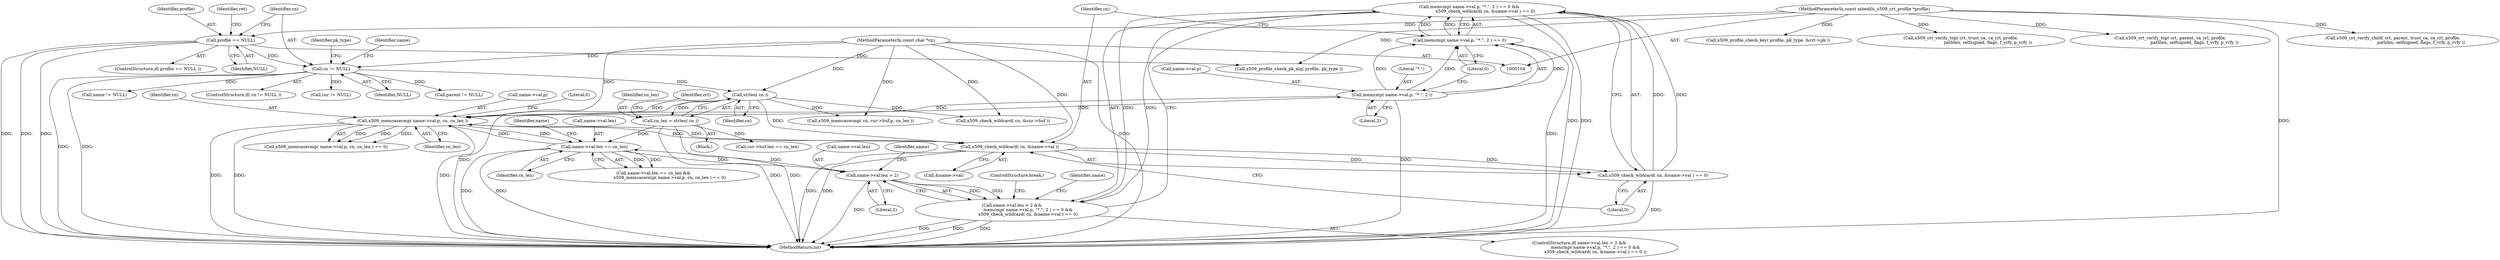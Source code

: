 digraph "0_mbedtls_d15795acd5074e0b44e71f7ede8bdfe1b48591fc@API" {
"1000286" [label="(Call,memcmp( name->val.p, \"*.\", 2 ) == 0 &&\n                        x509_check_wildcard( cn, &name->val ) == 0)"];
"1000287" [label="(Call,memcmp( name->val.p, \"*.\", 2 ) == 0)"];
"1000288" [label="(Call,memcmp( name->val.p, \"*.\", 2 ))"];
"1000267" [label="(Call,x509_memcasecmp( name->val.p, cn, cn_len ))"];
"1000298" [label="(Call,x509_check_wildcard( cn, &name->val ))"];
"1000157" [label="(Call,strlen( cn ))"];
"1000145" [label="(Call,cn != NULL)"];
"1000109" [label="(MethodParameterIn,const char *cn)"];
"1000136" [label="(Call,profile == NULL)"];
"1000108" [label="(MethodParameterIn,const mbedtls_x509_crt_profile *profile)"];
"1000259" [label="(Call,name->val.len == cn_len)"];
"1000279" [label="(Call,name->val.len > 2)"];
"1000155" [label="(Call,cn_len = strlen( cn ))"];
"1000297" [label="(Call,x509_check_wildcard( cn, &name->val ) == 0)"];
"1000278" [label="(Call,name->val.len > 2 &&\n                        memcmp( name->val.p, \"*.\", 2 ) == 0 &&\n                        x509_check_wildcard( cn, &name->val ) == 0)"];
"1000258" [label="(Call,name->val.len == cn_len &&\n                        x509_memcasecmp( name->val.p, cn, cn_len ) == 0)"];
"1000218" [label="(Call,x509_check_wildcard( cn, &cur->buf ))"];
"1000430" [label="(Call,x509_crt_verify_child( crt, parent, trust_ca, ca_crl, profile,\n                                          pathlen, selfsigned, flags, f_vrfy, p_vrfy ))"];
"1000270" [label="(Identifier,name)"];
"1000291" [label="(Identifier,name)"];
"1000148" [label="(Block,)"];
"1000354" [label="(Call,parent != NULL)"];
"1000267" [label="(Call,x509_memcasecmp( name->val.p, cn, cn_len ))"];
"1000109" [label="(MethodParameterIn,const char *cn)"];
"1000155" [label="(Call,cn_len = strlen( cn ))"];
"1000285" [label="(Literal,2)"];
"1000136" [label="(Call,profile == NULL)"];
"1000273" [label="(Identifier,cn)"];
"1000147" [label="(Identifier,NULL)"];
"1000265" [label="(Identifier,cn_len)"];
"1000187" [label="(Call,x509_memcasecmp( cn, cur->buf.p, cn_len ))"];
"1000260" [label="(Call,name->val.len)"];
"1000138" [label="(Identifier,NULL)"];
"1000278" [label="(Call,name->val.len > 2 &&\n                        memcmp( name->val.p, \"*.\", 2 ) == 0 &&\n                        x509_check_wildcard( cn, &name->val ) == 0)"];
"1000298" [label="(Call,x509_check_wildcard( cn, &name->val ))"];
"1000145" [label="(Call,cn != NULL)"];
"1000320" [label="(Identifier,pk_type)"];
"1000338" [label="(Call,x509_profile_check_key( profile, pk_type, &crt->pk ))"];
"1000279" [label="(Call,name->val.len > 2)"];
"1000179" [label="(Call,cur->buf.len == cn_len)"];
"1000489" [label="(MethodReturn,int)"];
"1000288" [label="(Call,memcmp( name->val.p, \"*.\", 2 ))"];
"1000243" [label="(Call,name != NULL)"];
"1000305" [label="(ControlStructure,break;)"];
"1000450" [label="(Call,x509_crt_verify_top( crt, trust_ca, ca_crl, profile,\n                                        pathlen, selfsigned, flags, f_vrfy, p_vrfy ))"];
"1000144" [label="(ControlStructure,if( cn != NULL ))"];
"1000296" [label="(Literal,0)"];
"1000146" [label="(Identifier,cn)"];
"1000304" [label="(Literal,0)"];
"1000328" [label="(Call,x509_profile_check_pk_alg( profile, pk_type ))"];
"1000268" [label="(Call,name->val.p)"];
"1000275" [label="(Literal,0)"];
"1000135" [label="(ControlStructure,if( profile == NULL ))"];
"1000289" [label="(Call,name->val.p)"];
"1000156" [label="(Identifier,cn_len)"];
"1000307" [label="(Identifier,name)"];
"1000286" [label="(Call,memcmp( name->val.p, \"*.\", 2 ) == 0 &&\n                        x509_check_wildcard( cn, &name->val ) == 0)"];
"1000294" [label="(Literal,\"*.\")"];
"1000266" [label="(Call,x509_memcasecmp( name->val.p, cn, cn_len ) == 0)"];
"1000297" [label="(Call,x509_check_wildcard( cn, &name->val ) == 0)"];
"1000299" [label="(Identifier,cn)"];
"1000259" [label="(Call,name->val.len == cn_len)"];
"1000173" [label="(Call,cur != NULL)"];
"1000280" [label="(Call,name->val.len)"];
"1000158" [label="(Identifier,cn)"];
"1000277" [label="(ControlStructure,if( name->val.len > 2 &&\n                        memcmp( name->val.p, \"*.\", 2 ) == 0 &&\n                        x509_check_wildcard( cn, &name->val ) == 0 ))"];
"1000300" [label="(Call,&name->val)"];
"1000162" [label="(Identifier,crt)"];
"1000287" [label="(Call,memcmp( name->val.p, \"*.\", 2 ) == 0)"];
"1000157" [label="(Call,strlen( cn ))"];
"1000150" [label="(Identifier,name)"];
"1000108" [label="(MethodParameterIn,const mbedtls_x509_crt_profile *profile)"];
"1000295" [label="(Literal,2)"];
"1000141" [label="(Identifier,ret)"];
"1000381" [label="(Call,x509_crt_verify_top( crt, parent, ca_crl, profile,\n                                    pathlen, selfsigned, flags, f_vrfy, p_vrfy ))"];
"1000137" [label="(Identifier,profile)"];
"1000274" [label="(Identifier,cn_len)"];
"1000286" -> "1000278"  [label="AST: "];
"1000286" -> "1000287"  [label="CFG: "];
"1000286" -> "1000297"  [label="CFG: "];
"1000287" -> "1000286"  [label="AST: "];
"1000297" -> "1000286"  [label="AST: "];
"1000278" -> "1000286"  [label="CFG: "];
"1000286" -> "1000489"  [label="DDG: "];
"1000286" -> "1000489"  [label="DDG: "];
"1000286" -> "1000278"  [label="DDG: "];
"1000286" -> "1000278"  [label="DDG: "];
"1000287" -> "1000286"  [label="DDG: "];
"1000287" -> "1000286"  [label="DDG: "];
"1000297" -> "1000286"  [label="DDG: "];
"1000297" -> "1000286"  [label="DDG: "];
"1000287" -> "1000296"  [label="CFG: "];
"1000288" -> "1000287"  [label="AST: "];
"1000296" -> "1000287"  [label="AST: "];
"1000299" -> "1000287"  [label="CFG: "];
"1000287" -> "1000489"  [label="DDG: "];
"1000288" -> "1000287"  [label="DDG: "];
"1000288" -> "1000287"  [label="DDG: "];
"1000288" -> "1000287"  [label="DDG: "];
"1000288" -> "1000295"  [label="CFG: "];
"1000289" -> "1000288"  [label="AST: "];
"1000294" -> "1000288"  [label="AST: "];
"1000295" -> "1000288"  [label="AST: "];
"1000296" -> "1000288"  [label="CFG: "];
"1000288" -> "1000489"  [label="DDG: "];
"1000288" -> "1000267"  [label="DDG: "];
"1000267" -> "1000288"  [label="DDG: "];
"1000267" -> "1000266"  [label="AST: "];
"1000267" -> "1000274"  [label="CFG: "];
"1000268" -> "1000267"  [label="AST: "];
"1000273" -> "1000267"  [label="AST: "];
"1000274" -> "1000267"  [label="AST: "];
"1000275" -> "1000267"  [label="CFG: "];
"1000267" -> "1000489"  [label="DDG: "];
"1000267" -> "1000489"  [label="DDG: "];
"1000267" -> "1000489"  [label="DDG: "];
"1000267" -> "1000259"  [label="DDG: "];
"1000267" -> "1000266"  [label="DDG: "];
"1000267" -> "1000266"  [label="DDG: "];
"1000267" -> "1000266"  [label="DDG: "];
"1000298" -> "1000267"  [label="DDG: "];
"1000157" -> "1000267"  [label="DDG: "];
"1000109" -> "1000267"  [label="DDG: "];
"1000259" -> "1000267"  [label="DDG: "];
"1000267" -> "1000298"  [label="DDG: "];
"1000298" -> "1000297"  [label="AST: "];
"1000298" -> "1000300"  [label="CFG: "];
"1000299" -> "1000298"  [label="AST: "];
"1000300" -> "1000298"  [label="AST: "];
"1000304" -> "1000298"  [label="CFG: "];
"1000298" -> "1000489"  [label="DDG: "];
"1000298" -> "1000489"  [label="DDG: "];
"1000298" -> "1000297"  [label="DDG: "];
"1000298" -> "1000297"  [label="DDG: "];
"1000157" -> "1000298"  [label="DDG: "];
"1000109" -> "1000298"  [label="DDG: "];
"1000157" -> "1000155"  [label="AST: "];
"1000157" -> "1000158"  [label="CFG: "];
"1000158" -> "1000157"  [label="AST: "];
"1000155" -> "1000157"  [label="CFG: "];
"1000157" -> "1000489"  [label="DDG: "];
"1000157" -> "1000155"  [label="DDG: "];
"1000145" -> "1000157"  [label="DDG: "];
"1000109" -> "1000157"  [label="DDG: "];
"1000157" -> "1000187"  [label="DDG: "];
"1000157" -> "1000218"  [label="DDG: "];
"1000145" -> "1000144"  [label="AST: "];
"1000145" -> "1000147"  [label="CFG: "];
"1000146" -> "1000145"  [label="AST: "];
"1000147" -> "1000145"  [label="AST: "];
"1000150" -> "1000145"  [label="CFG: "];
"1000320" -> "1000145"  [label="CFG: "];
"1000145" -> "1000489"  [label="DDG: "];
"1000145" -> "1000489"  [label="DDG: "];
"1000109" -> "1000145"  [label="DDG: "];
"1000136" -> "1000145"  [label="DDG: "];
"1000145" -> "1000173"  [label="DDG: "];
"1000145" -> "1000243"  [label="DDG: "];
"1000145" -> "1000354"  [label="DDG: "];
"1000109" -> "1000104"  [label="AST: "];
"1000109" -> "1000489"  [label="DDG: "];
"1000109" -> "1000187"  [label="DDG: "];
"1000109" -> "1000218"  [label="DDG: "];
"1000136" -> "1000135"  [label="AST: "];
"1000136" -> "1000138"  [label="CFG: "];
"1000137" -> "1000136"  [label="AST: "];
"1000138" -> "1000136"  [label="AST: "];
"1000141" -> "1000136"  [label="CFG: "];
"1000146" -> "1000136"  [label="CFG: "];
"1000136" -> "1000489"  [label="DDG: "];
"1000136" -> "1000489"  [label="DDG: "];
"1000136" -> "1000489"  [label="DDG: "];
"1000108" -> "1000136"  [label="DDG: "];
"1000136" -> "1000328"  [label="DDG: "];
"1000108" -> "1000104"  [label="AST: "];
"1000108" -> "1000489"  [label="DDG: "];
"1000108" -> "1000328"  [label="DDG: "];
"1000108" -> "1000338"  [label="DDG: "];
"1000108" -> "1000381"  [label="DDG: "];
"1000108" -> "1000430"  [label="DDG: "];
"1000108" -> "1000450"  [label="DDG: "];
"1000259" -> "1000258"  [label="AST: "];
"1000259" -> "1000265"  [label="CFG: "];
"1000260" -> "1000259"  [label="AST: "];
"1000265" -> "1000259"  [label="AST: "];
"1000270" -> "1000259"  [label="CFG: "];
"1000258" -> "1000259"  [label="CFG: "];
"1000259" -> "1000489"  [label="DDG: "];
"1000259" -> "1000489"  [label="DDG: "];
"1000259" -> "1000258"  [label="DDG: "];
"1000259" -> "1000258"  [label="DDG: "];
"1000279" -> "1000259"  [label="DDG: "];
"1000155" -> "1000259"  [label="DDG: "];
"1000259" -> "1000279"  [label="DDG: "];
"1000279" -> "1000278"  [label="AST: "];
"1000279" -> "1000285"  [label="CFG: "];
"1000280" -> "1000279"  [label="AST: "];
"1000285" -> "1000279"  [label="AST: "];
"1000291" -> "1000279"  [label="CFG: "];
"1000278" -> "1000279"  [label="CFG: "];
"1000279" -> "1000489"  [label="DDG: "];
"1000279" -> "1000278"  [label="DDG: "];
"1000279" -> "1000278"  [label="DDG: "];
"1000155" -> "1000148"  [label="AST: "];
"1000156" -> "1000155"  [label="AST: "];
"1000162" -> "1000155"  [label="CFG: "];
"1000155" -> "1000489"  [label="DDG: "];
"1000155" -> "1000489"  [label="DDG: "];
"1000155" -> "1000179"  [label="DDG: "];
"1000297" -> "1000304"  [label="CFG: "];
"1000304" -> "1000297"  [label="AST: "];
"1000297" -> "1000489"  [label="DDG: "];
"1000278" -> "1000277"  [label="AST: "];
"1000305" -> "1000278"  [label="CFG: "];
"1000307" -> "1000278"  [label="CFG: "];
"1000278" -> "1000489"  [label="DDG: "];
"1000278" -> "1000489"  [label="DDG: "];
"1000278" -> "1000489"  [label="DDG: "];
}
